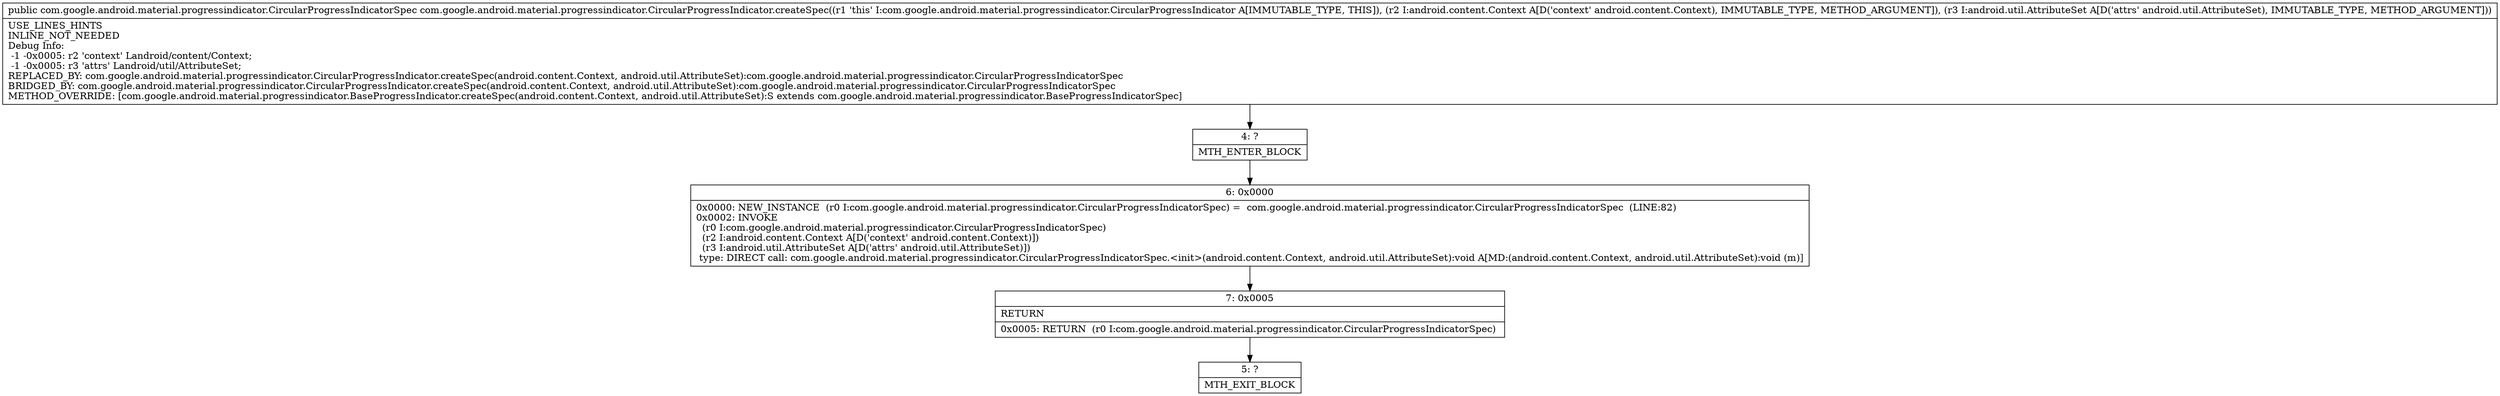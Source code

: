 digraph "CFG forcom.google.android.material.progressindicator.CircularProgressIndicator.createSpec(Landroid\/content\/Context;Landroid\/util\/AttributeSet;)Lcom\/google\/android\/material\/progressindicator\/CircularProgressIndicatorSpec;" {
Node_4 [shape=record,label="{4\:\ ?|MTH_ENTER_BLOCK\l}"];
Node_6 [shape=record,label="{6\:\ 0x0000|0x0000: NEW_INSTANCE  (r0 I:com.google.android.material.progressindicator.CircularProgressIndicatorSpec) =  com.google.android.material.progressindicator.CircularProgressIndicatorSpec  (LINE:82)\l0x0002: INVOKE  \l  (r0 I:com.google.android.material.progressindicator.CircularProgressIndicatorSpec)\l  (r2 I:android.content.Context A[D('context' android.content.Context)])\l  (r3 I:android.util.AttributeSet A[D('attrs' android.util.AttributeSet)])\l type: DIRECT call: com.google.android.material.progressindicator.CircularProgressIndicatorSpec.\<init\>(android.content.Context, android.util.AttributeSet):void A[MD:(android.content.Context, android.util.AttributeSet):void (m)]\l}"];
Node_7 [shape=record,label="{7\:\ 0x0005|RETURN\l|0x0005: RETURN  (r0 I:com.google.android.material.progressindicator.CircularProgressIndicatorSpec) \l}"];
Node_5 [shape=record,label="{5\:\ ?|MTH_EXIT_BLOCK\l}"];
MethodNode[shape=record,label="{public com.google.android.material.progressindicator.CircularProgressIndicatorSpec com.google.android.material.progressindicator.CircularProgressIndicator.createSpec((r1 'this' I:com.google.android.material.progressindicator.CircularProgressIndicator A[IMMUTABLE_TYPE, THIS]), (r2 I:android.content.Context A[D('context' android.content.Context), IMMUTABLE_TYPE, METHOD_ARGUMENT]), (r3 I:android.util.AttributeSet A[D('attrs' android.util.AttributeSet), IMMUTABLE_TYPE, METHOD_ARGUMENT]))  | USE_LINES_HINTS\lINLINE_NOT_NEEDED\lDebug Info:\l  \-1 \-0x0005: r2 'context' Landroid\/content\/Context;\l  \-1 \-0x0005: r3 'attrs' Landroid\/util\/AttributeSet;\lREPLACED_BY: com.google.android.material.progressindicator.CircularProgressIndicator.createSpec(android.content.Context, android.util.AttributeSet):com.google.android.material.progressindicator.CircularProgressIndicatorSpec\lBRIDGED_BY: com.google.android.material.progressindicator.CircularProgressIndicator.createSpec(android.content.Context, android.util.AttributeSet):com.google.android.material.progressindicator.CircularProgressIndicatorSpec\lMETHOD_OVERRIDE: [com.google.android.material.progressindicator.BaseProgressIndicator.createSpec(android.content.Context, android.util.AttributeSet):S extends com.google.android.material.progressindicator.BaseProgressIndicatorSpec]\l}"];
MethodNode -> Node_4;Node_4 -> Node_6;
Node_6 -> Node_7;
Node_7 -> Node_5;
}

